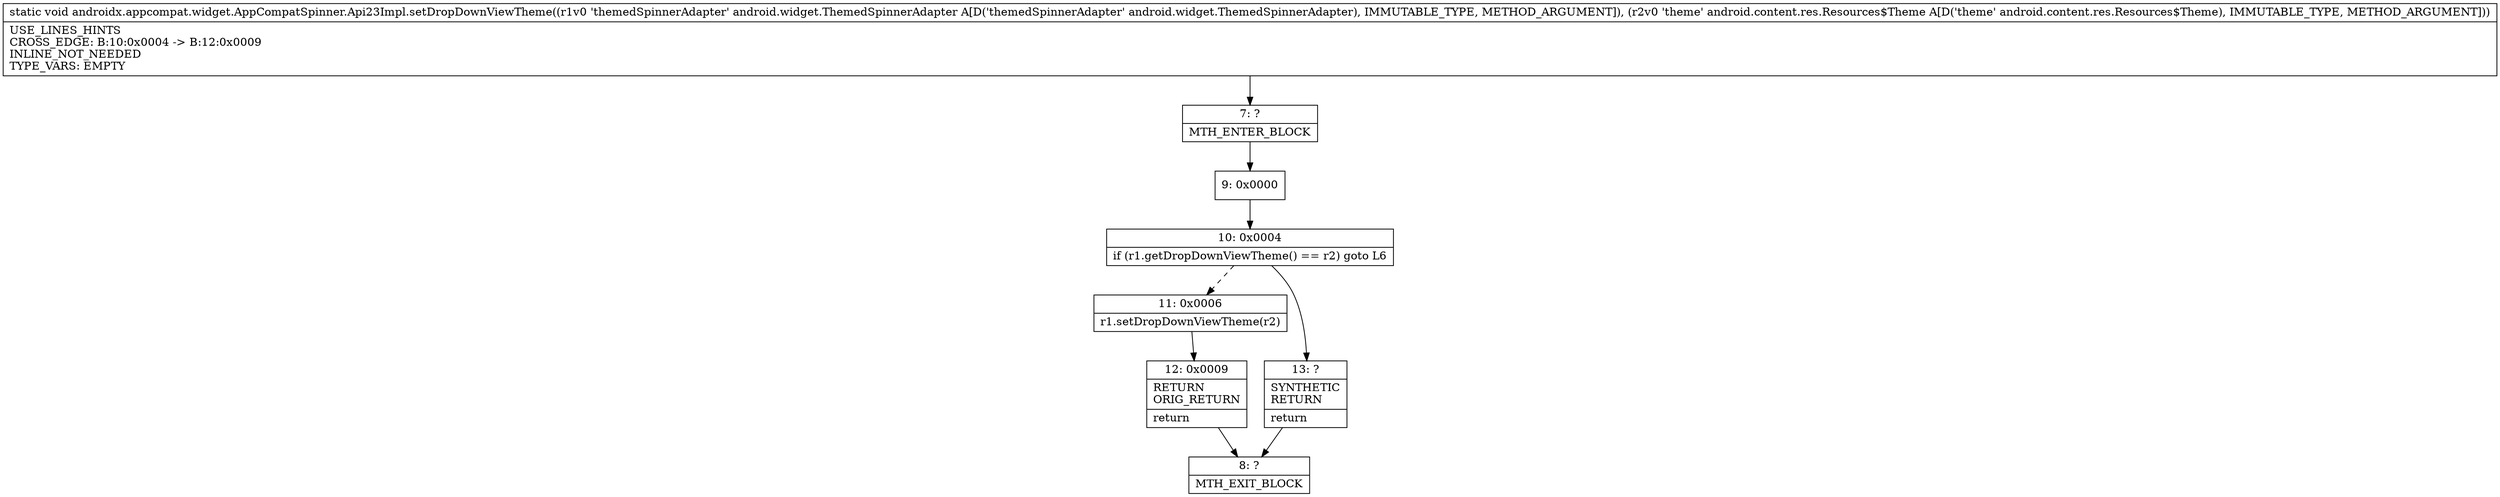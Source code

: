 digraph "CFG forandroidx.appcompat.widget.AppCompatSpinner.Api23Impl.setDropDownViewTheme(Landroid\/widget\/ThemedSpinnerAdapter;Landroid\/content\/res\/Resources$Theme;)V" {
Node_7 [shape=record,label="{7\:\ ?|MTH_ENTER_BLOCK\l}"];
Node_9 [shape=record,label="{9\:\ 0x0000}"];
Node_10 [shape=record,label="{10\:\ 0x0004|if (r1.getDropDownViewTheme() == r2) goto L6\l}"];
Node_11 [shape=record,label="{11\:\ 0x0006|r1.setDropDownViewTheme(r2)\l}"];
Node_12 [shape=record,label="{12\:\ 0x0009|RETURN\lORIG_RETURN\l|return\l}"];
Node_8 [shape=record,label="{8\:\ ?|MTH_EXIT_BLOCK\l}"];
Node_13 [shape=record,label="{13\:\ ?|SYNTHETIC\lRETURN\l|return\l}"];
MethodNode[shape=record,label="{static void androidx.appcompat.widget.AppCompatSpinner.Api23Impl.setDropDownViewTheme((r1v0 'themedSpinnerAdapter' android.widget.ThemedSpinnerAdapter A[D('themedSpinnerAdapter' android.widget.ThemedSpinnerAdapter), IMMUTABLE_TYPE, METHOD_ARGUMENT]), (r2v0 'theme' android.content.res.Resources$Theme A[D('theme' android.content.res.Resources$Theme), IMMUTABLE_TYPE, METHOD_ARGUMENT]))  | USE_LINES_HINTS\lCROSS_EDGE: B:10:0x0004 \-\> B:12:0x0009\lINLINE_NOT_NEEDED\lTYPE_VARS: EMPTY\l}"];
MethodNode -> Node_7;Node_7 -> Node_9;
Node_9 -> Node_10;
Node_10 -> Node_11[style=dashed];
Node_10 -> Node_13;
Node_11 -> Node_12;
Node_12 -> Node_8;
Node_13 -> Node_8;
}

